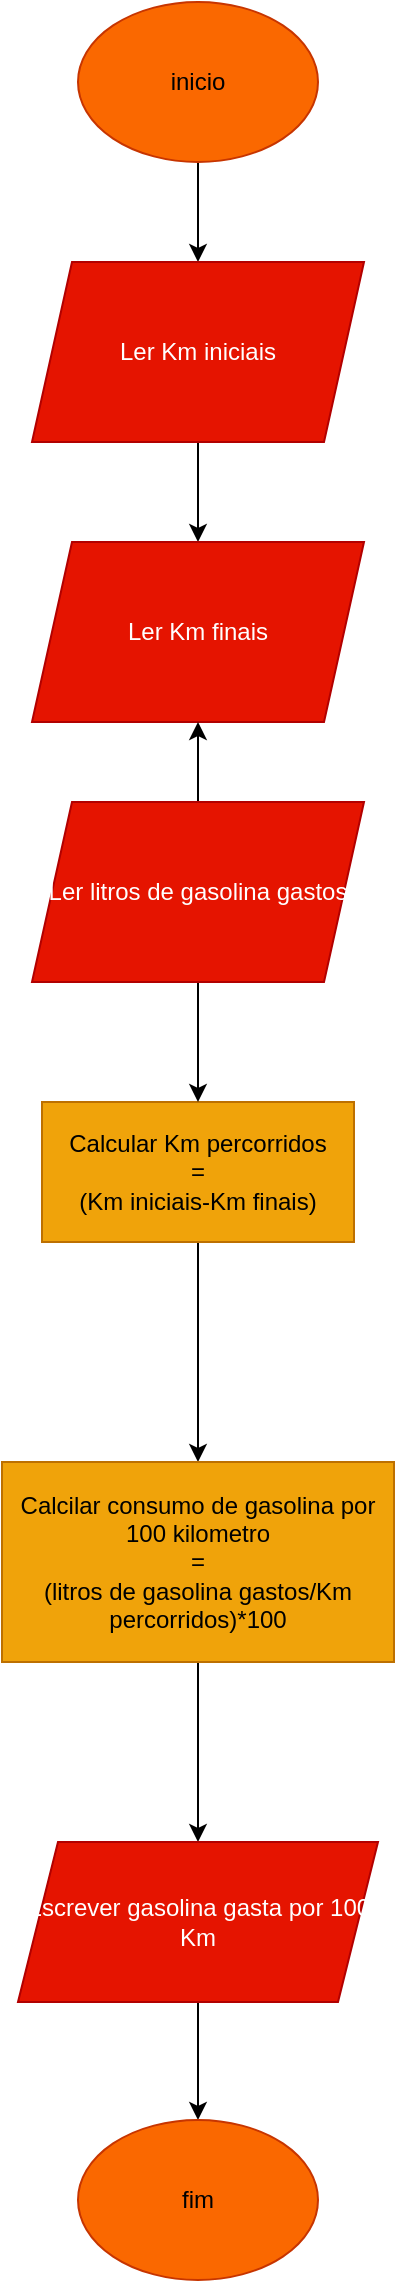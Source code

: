<mxfile version="28.2.3">
  <diagram name="Página-1" id="rWtpH7rfftE7k149EgI7">
    <mxGraphModel dx="1426" dy="743" grid="1" gridSize="10" guides="1" tooltips="1" connect="1" arrows="1" fold="1" page="1" pageScale="1" pageWidth="827" pageHeight="1169" math="0" shadow="0">
      <root>
        <mxCell id="0" />
        <mxCell id="1" parent="0" />
        <mxCell id="iXk6kU1gqlKXC_ynmDL2-4" style="edgeStyle=orthogonalEdgeStyle;rounded=0;orthogonalLoop=1;jettySize=auto;html=1;entryX=0.5;entryY=0;entryDx=0;entryDy=0;" edge="1" parent="1" source="iXk6kU1gqlKXC_ynmDL2-1" target="iXk6kU1gqlKXC_ynmDL2-2">
          <mxGeometry relative="1" as="geometry" />
        </mxCell>
        <mxCell id="iXk6kU1gqlKXC_ynmDL2-1" value="inicio" style="ellipse;whiteSpace=wrap;html=1;fillColor=#fa6800;fontColor=#000000;strokeColor=#C73500;" vertex="1" parent="1">
          <mxGeometry x="354" y="30" width="120" height="80" as="geometry" />
        </mxCell>
        <mxCell id="iXk6kU1gqlKXC_ynmDL2-5" style="edgeStyle=orthogonalEdgeStyle;rounded=0;orthogonalLoop=1;jettySize=auto;html=1;entryX=0.5;entryY=0;entryDx=0;entryDy=0;" edge="1" parent="1" source="iXk6kU1gqlKXC_ynmDL2-2" target="iXk6kU1gqlKXC_ynmDL2-3">
          <mxGeometry relative="1" as="geometry" />
        </mxCell>
        <mxCell id="iXk6kU1gqlKXC_ynmDL2-2" value="Ler Km iniciais" style="shape=parallelogram;perimeter=parallelogramPerimeter;whiteSpace=wrap;html=1;fixedSize=1;fillColor=#e51400;fontColor=#ffffff;strokeColor=#B20000;" vertex="1" parent="1">
          <mxGeometry x="331" y="160" width="166" height="90" as="geometry" />
        </mxCell>
        <mxCell id="iXk6kU1gqlKXC_ynmDL2-3" value="Ler Km finais" style="shape=parallelogram;perimeter=parallelogramPerimeter;whiteSpace=wrap;html=1;fixedSize=1;fillColor=#e51400;fontColor=#ffffff;strokeColor=#B20000;" vertex="1" parent="1">
          <mxGeometry x="331" y="300" width="166" height="90" as="geometry" />
        </mxCell>
        <mxCell id="iXk6kU1gqlKXC_ynmDL2-12" style="edgeStyle=orthogonalEdgeStyle;rounded=0;orthogonalLoop=1;jettySize=auto;html=1;entryX=0.5;entryY=0;entryDx=0;entryDy=0;" edge="1" parent="1" source="iXk6kU1gqlKXC_ynmDL2-6" target="iXk6kU1gqlKXC_ynmDL2-11">
          <mxGeometry relative="1" as="geometry" />
        </mxCell>
        <mxCell id="iXk6kU1gqlKXC_ynmDL2-6" value="Calcular Km percorridos&lt;div&gt;=&lt;/div&gt;&lt;div&gt;(Km iniciais-Km finais)&lt;/div&gt;" style="rounded=0;whiteSpace=wrap;html=1;fillColor=#f0a30a;fontColor=#000000;strokeColor=#BD7000;" vertex="1" parent="1">
          <mxGeometry x="336" y="580" width="156" height="70" as="geometry" />
        </mxCell>
        <mxCell id="iXk6kU1gqlKXC_ynmDL2-9" value="" style="edgeStyle=orthogonalEdgeStyle;rounded=0;orthogonalLoop=1;jettySize=auto;html=1;" edge="1" parent="1" source="iXk6kU1gqlKXC_ynmDL2-8" target="iXk6kU1gqlKXC_ynmDL2-3">
          <mxGeometry relative="1" as="geometry" />
        </mxCell>
        <mxCell id="iXk6kU1gqlKXC_ynmDL2-10" style="edgeStyle=orthogonalEdgeStyle;rounded=0;orthogonalLoop=1;jettySize=auto;html=1;entryX=0.5;entryY=0;entryDx=0;entryDy=0;" edge="1" parent="1" source="iXk6kU1gqlKXC_ynmDL2-8" target="iXk6kU1gqlKXC_ynmDL2-6">
          <mxGeometry relative="1" as="geometry" />
        </mxCell>
        <mxCell id="iXk6kU1gqlKXC_ynmDL2-8" value="Ler litros de gasolina gastos" style="shape=parallelogram;perimeter=parallelogramPerimeter;whiteSpace=wrap;html=1;fixedSize=1;fillColor=#e51400;fontColor=#ffffff;strokeColor=#B20000;" vertex="1" parent="1">
          <mxGeometry x="331" y="430" width="166" height="90" as="geometry" />
        </mxCell>
        <mxCell id="iXk6kU1gqlKXC_ynmDL2-15" style="edgeStyle=orthogonalEdgeStyle;rounded=0;orthogonalLoop=1;jettySize=auto;html=1;entryX=0.5;entryY=0;entryDx=0;entryDy=0;" edge="1" parent="1" source="iXk6kU1gqlKXC_ynmDL2-11" target="iXk6kU1gqlKXC_ynmDL2-14">
          <mxGeometry relative="1" as="geometry" />
        </mxCell>
        <mxCell id="iXk6kU1gqlKXC_ynmDL2-11" value="Calcilar consumo de gasolina por 100 kilometro&lt;div&gt;=&lt;/div&gt;&lt;div&gt;(litros de gasolina gastos/Km percorridos)*100&lt;/div&gt;" style="rounded=0;whiteSpace=wrap;html=1;fillColor=#f0a30a;fontColor=#000000;strokeColor=#BD7000;" vertex="1" parent="1">
          <mxGeometry x="316" y="760" width="196" height="100" as="geometry" />
        </mxCell>
        <mxCell id="iXk6kU1gqlKXC_ynmDL2-17" style="edgeStyle=orthogonalEdgeStyle;rounded=0;orthogonalLoop=1;jettySize=auto;html=1;entryX=0.5;entryY=0;entryDx=0;entryDy=0;" edge="1" parent="1" source="iXk6kU1gqlKXC_ynmDL2-14" target="iXk6kU1gqlKXC_ynmDL2-16">
          <mxGeometry relative="1" as="geometry" />
        </mxCell>
        <mxCell id="iXk6kU1gqlKXC_ynmDL2-14" value="Escrever gasolina gasta por 100 Km" style="shape=parallelogram;perimeter=parallelogramPerimeter;whiteSpace=wrap;html=1;fixedSize=1;fillColor=#e51400;fontColor=#ffffff;strokeColor=#B20000;" vertex="1" parent="1">
          <mxGeometry x="324" y="950" width="180" height="80" as="geometry" />
        </mxCell>
        <mxCell id="iXk6kU1gqlKXC_ynmDL2-16" value="fim" style="ellipse;whiteSpace=wrap;html=1;fillColor=#fa6800;fontColor=#000000;strokeColor=#C73500;" vertex="1" parent="1">
          <mxGeometry x="354" y="1089" width="120" height="80" as="geometry" />
        </mxCell>
      </root>
    </mxGraphModel>
  </diagram>
</mxfile>
